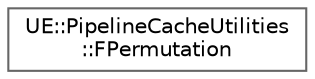 digraph "Graphical Class Hierarchy"
{
 // INTERACTIVE_SVG=YES
 // LATEX_PDF_SIZE
  bgcolor="transparent";
  edge [fontname=Helvetica,fontsize=10,labelfontname=Helvetica,labelfontsize=10];
  node [fontname=Helvetica,fontsize=10,shape=box,height=0.2,width=0.4];
  rankdir="LR";
  Node0 [id="Node000000",label="UE::PipelineCacheUtilities\l::FPermutation",height=0.2,width=0.4,color="grey40", fillcolor="white", style="filled",URL="$d8/dff/structUE_1_1PipelineCacheUtilities_1_1FPermutation.html",tooltip="Describes a particular combination of shaders."];
}
